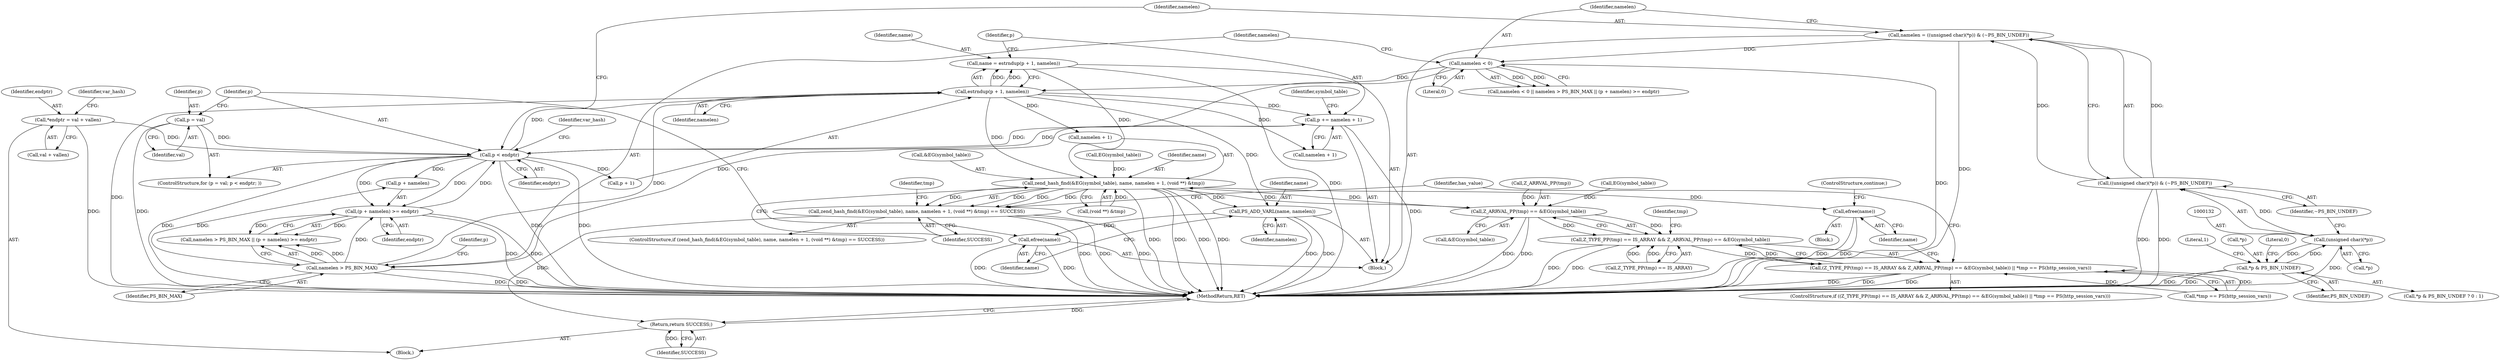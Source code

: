 digraph "1_php-src_8763c6090d627d8bb0ee1d030c30e58f406be9ce?w=1@pointer" {
"1000164" [label="(Call,name = estrndup(p + 1, namelen))"];
"1000166" [label="(Call,estrndup(p + 1, namelen))"];
"1000123" [label="(Call,p < endptr)"];
"1000171" [label="(Call,p += namelen + 1)"];
"1000120" [label="(Call,p = val)"];
"1000145" [label="(Call,(p + namelen) >= endptr)"];
"1000142" [label="(Call,namelen > PS_BIN_MAX)"];
"1000138" [label="(Call,namelen < 0)"];
"1000128" [label="(Call,namelen = ((unsigned char)(*p)) & (~PS_BIN_UNDEF))"];
"1000130" [label="(Call,((unsigned char)(*p)) & (~PS_BIN_UNDEF))"];
"1000131" [label="(Call,(unsigned char)(*p))"];
"1000158" [label="(Call,*p & PS_BIN_UNDEF)"];
"1000108" [label="(Call,*endptr = val + vallen)"];
"1000178" [label="(Call,zend_hash_find(&EG(symbol_table), name, namelen + 1, (void **) &tmp))"];
"1000177" [label="(Call,zend_hash_find(&EG(symbol_table), name, namelen + 1, (void **) &tmp) == SUCCESS)"];
"1000238" [label="(Return,return SUCCESS;)"];
"1000199" [label="(Call,Z_ARRVAL_PP(tmp) == &EG(symbol_table))"];
"1000194" [label="(Call,Z_TYPE_PP(tmp) == IS_ARRAY && Z_ARRVAL_PP(tmp) == &EG(symbol_table))"];
"1000193" [label="(Call,(Z_TYPE_PP(tmp) == IS_ARRAY && Z_ARRVAL_PP(tmp) == &EG(symbol_table)) || *tmp == PS(http_session_vars))"];
"1000211" [label="(Call,efree(name))"];
"1000231" [label="(Call,PS_ADD_VARL(name, namelen))"];
"1000234" [label="(Call,efree(name))"];
"1000193" [label="(Call,(Z_TYPE_PP(tmp) == IS_ARRAY && Z_ARRVAL_PP(tmp) == &EG(symbol_table)) || *tmp == PS(http_session_vars))"];
"1000199" [label="(Call,Z_ARRVAL_PP(tmp) == &EG(symbol_table))"];
"1000142" [label="(Call,namelen > PS_BIN_MAX)"];
"1000118" [label="(Identifier,var_hash)"];
"1000183" [label="(Call,namelen + 1)"];
"1000213" [label="(ControlStructure,continue;)"];
"1000170" [label="(Identifier,namelen)"];
"1000129" [label="(Identifier,namelen)"];
"1000149" [label="(Identifier,endptr)"];
"1000139" [label="(Identifier,namelen)"];
"1000130" [label="(Call,((unsigned char)(*p)) & (~PS_BIN_UNDEF))"];
"1000119" [label="(ControlStructure,for (p = val; p < endptr; ))"];
"1000158" [label="(Call,*p & PS_BIN_UNDEF)"];
"1000161" [label="(Identifier,PS_BIN_UNDEF)"];
"1000211" [label="(Call,efree(name))"];
"1000200" [label="(Call,Z_ARRVAL_PP(tmp))"];
"1000165" [label="(Identifier,name)"];
"1000207" [label="(Identifier,tmp)"];
"1000163" [label="(Literal,1)"];
"1000202" [label="(Call,&EG(symbol_table))"];
"1000235" [label="(Identifier,name)"];
"1000212" [label="(Identifier,name)"];
"1000172" [label="(Identifier,p)"];
"1000159" [label="(Call,*p)"];
"1000162" [label="(Literal,0)"];
"1000203" [label="(Call,EG(symbol_table))"];
"1000120" [label="(Call,p = val)"];
"1000125" [label="(Identifier,endptr)"];
"1000167" [label="(Call,p + 1)"];
"1000143" [label="(Identifier,namelen)"];
"1000157" [label="(Call,*p & PS_BIN_UNDEF ? 0 : 1)"];
"1000180" [label="(Call,EG(symbol_table))"];
"1000171" [label="(Call,p += namelen + 1)"];
"1000122" [label="(Identifier,val)"];
"1000210" [label="(Block,)"];
"1000140" [label="(Literal,0)"];
"1000173" [label="(Call,namelen + 1)"];
"1000144" [label="(Identifier,PS_BIN_MAX)"];
"1000104" [label="(Block,)"];
"1000240" [label="(MethodReturn,RET)"];
"1000237" [label="(Identifier,var_hash)"];
"1000126" [label="(Block,)"];
"1000147" [label="(Identifier,p)"];
"1000186" [label="(Call,(void **) &tmp)"];
"1000141" [label="(Call,namelen > PS_BIN_MAX || (p + namelen) >= endptr)"];
"1000176" [label="(ControlStructure,if (zend_hash_find(&EG(symbol_table), name, namelen + 1, (void **) &tmp) == SUCCESS))"];
"1000110" [label="(Call,val + vallen)"];
"1000215" [label="(Identifier,has_value)"];
"1000181" [label="(Identifier,symbol_table)"];
"1000166" [label="(Call,estrndup(p + 1, namelen))"];
"1000123" [label="(Call,p < endptr)"];
"1000124" [label="(Identifier,p)"];
"1000128" [label="(Call,namelen = ((unsigned char)(*p)) & (~PS_BIN_UNDEF))"];
"1000135" [label="(Identifier,~PS_BIN_UNDEF)"];
"1000233" [label="(Identifier,namelen)"];
"1000133" [label="(Call,*p)"];
"1000192" [label="(ControlStructure,if ((Z_TYPE_PP(tmp) == IS_ARRAY && Z_ARRVAL_PP(tmp) == &EG(symbol_table)) || *tmp == PS(http_session_vars)))"];
"1000194" [label="(Call,Z_TYPE_PP(tmp) == IS_ARRAY && Z_ARRVAL_PP(tmp) == &EG(symbol_table))"];
"1000190" [label="(Identifier,SUCCESS)"];
"1000109" [label="(Identifier,endptr)"];
"1000178" [label="(Call,zend_hash_find(&EG(symbol_table), name, namelen + 1, (void **) &tmp))"];
"1000177" [label="(Call,zend_hash_find(&EG(symbol_table), name, namelen + 1, (void **) &tmp) == SUCCESS)"];
"1000231" [label="(Call,PS_ADD_VARL(name, namelen))"];
"1000138" [label="(Call,namelen < 0)"];
"1000164" [label="(Call,name = estrndup(p + 1, namelen))"];
"1000238" [label="(Return,return SUCCESS;)"];
"1000205" [label="(Call,*tmp == PS(http_session_vars))"];
"1000232" [label="(Identifier,name)"];
"1000131" [label="(Call,(unsigned char)(*p))"];
"1000182" [label="(Identifier,name)"];
"1000234" [label="(Call,efree(name))"];
"1000121" [label="(Identifier,p)"];
"1000137" [label="(Call,namelen < 0 || namelen > PS_BIN_MAX || (p + namelen) >= endptr)"];
"1000179" [label="(Call,&EG(symbol_table))"];
"1000146" [label="(Call,p + namelen)"];
"1000108" [label="(Call,*endptr = val + vallen)"];
"1000197" [label="(Identifier,tmp)"];
"1000239" [label="(Identifier,SUCCESS)"];
"1000195" [label="(Call,Z_TYPE_PP(tmp) == IS_ARRAY)"];
"1000145" [label="(Call,(p + namelen) >= endptr)"];
"1000164" -> "1000126"  [label="AST: "];
"1000164" -> "1000166"  [label="CFG: "];
"1000165" -> "1000164"  [label="AST: "];
"1000166" -> "1000164"  [label="AST: "];
"1000172" -> "1000164"  [label="CFG: "];
"1000164" -> "1000240"  [label="DDG: "];
"1000166" -> "1000164"  [label="DDG: "];
"1000166" -> "1000164"  [label="DDG: "];
"1000164" -> "1000178"  [label="DDG: "];
"1000166" -> "1000170"  [label="CFG: "];
"1000167" -> "1000166"  [label="AST: "];
"1000170" -> "1000166"  [label="AST: "];
"1000166" -> "1000240"  [label="DDG: "];
"1000123" -> "1000166"  [label="DDG: "];
"1000138" -> "1000166"  [label="DDG: "];
"1000142" -> "1000166"  [label="DDG: "];
"1000166" -> "1000171"  [label="DDG: "];
"1000166" -> "1000173"  [label="DDG: "];
"1000166" -> "1000178"  [label="DDG: "];
"1000166" -> "1000183"  [label="DDG: "];
"1000166" -> "1000231"  [label="DDG: "];
"1000123" -> "1000119"  [label="AST: "];
"1000123" -> "1000125"  [label="CFG: "];
"1000124" -> "1000123"  [label="AST: "];
"1000125" -> "1000123"  [label="AST: "];
"1000129" -> "1000123"  [label="CFG: "];
"1000237" -> "1000123"  [label="CFG: "];
"1000123" -> "1000240"  [label="DDG: "];
"1000123" -> "1000240"  [label="DDG: "];
"1000123" -> "1000240"  [label="DDG: "];
"1000171" -> "1000123"  [label="DDG: "];
"1000120" -> "1000123"  [label="DDG: "];
"1000145" -> "1000123"  [label="DDG: "];
"1000108" -> "1000123"  [label="DDG: "];
"1000123" -> "1000145"  [label="DDG: "];
"1000123" -> "1000145"  [label="DDG: "];
"1000123" -> "1000146"  [label="DDG: "];
"1000123" -> "1000167"  [label="DDG: "];
"1000123" -> "1000171"  [label="DDG: "];
"1000171" -> "1000126"  [label="AST: "];
"1000171" -> "1000173"  [label="CFG: "];
"1000172" -> "1000171"  [label="AST: "];
"1000173" -> "1000171"  [label="AST: "];
"1000181" -> "1000171"  [label="CFG: "];
"1000171" -> "1000240"  [label="DDG: "];
"1000120" -> "1000119"  [label="AST: "];
"1000120" -> "1000122"  [label="CFG: "];
"1000121" -> "1000120"  [label="AST: "];
"1000122" -> "1000120"  [label="AST: "];
"1000124" -> "1000120"  [label="CFG: "];
"1000120" -> "1000240"  [label="DDG: "];
"1000145" -> "1000141"  [label="AST: "];
"1000145" -> "1000149"  [label="CFG: "];
"1000146" -> "1000145"  [label="AST: "];
"1000149" -> "1000145"  [label="AST: "];
"1000141" -> "1000145"  [label="CFG: "];
"1000145" -> "1000240"  [label="DDG: "];
"1000145" -> "1000240"  [label="DDG: "];
"1000145" -> "1000141"  [label="DDG: "];
"1000145" -> "1000141"  [label="DDG: "];
"1000142" -> "1000145"  [label="DDG: "];
"1000142" -> "1000141"  [label="AST: "];
"1000142" -> "1000144"  [label="CFG: "];
"1000143" -> "1000142"  [label="AST: "];
"1000144" -> "1000142"  [label="AST: "];
"1000147" -> "1000142"  [label="CFG: "];
"1000141" -> "1000142"  [label="CFG: "];
"1000142" -> "1000240"  [label="DDG: "];
"1000142" -> "1000240"  [label="DDG: "];
"1000142" -> "1000141"  [label="DDG: "];
"1000142" -> "1000141"  [label="DDG: "];
"1000138" -> "1000142"  [label="DDG: "];
"1000142" -> "1000146"  [label="DDG: "];
"1000138" -> "1000137"  [label="AST: "];
"1000138" -> "1000140"  [label="CFG: "];
"1000139" -> "1000138"  [label="AST: "];
"1000140" -> "1000138"  [label="AST: "];
"1000143" -> "1000138"  [label="CFG: "];
"1000137" -> "1000138"  [label="CFG: "];
"1000138" -> "1000240"  [label="DDG: "];
"1000138" -> "1000137"  [label="DDG: "];
"1000138" -> "1000137"  [label="DDG: "];
"1000128" -> "1000138"  [label="DDG: "];
"1000128" -> "1000126"  [label="AST: "];
"1000128" -> "1000130"  [label="CFG: "];
"1000129" -> "1000128"  [label="AST: "];
"1000130" -> "1000128"  [label="AST: "];
"1000139" -> "1000128"  [label="CFG: "];
"1000128" -> "1000240"  [label="DDG: "];
"1000130" -> "1000128"  [label="DDG: "];
"1000130" -> "1000128"  [label="DDG: "];
"1000130" -> "1000135"  [label="CFG: "];
"1000131" -> "1000130"  [label="AST: "];
"1000135" -> "1000130"  [label="AST: "];
"1000130" -> "1000240"  [label="DDG: "];
"1000130" -> "1000240"  [label="DDG: "];
"1000131" -> "1000130"  [label="DDG: "];
"1000131" -> "1000133"  [label="CFG: "];
"1000132" -> "1000131"  [label="AST: "];
"1000133" -> "1000131"  [label="AST: "];
"1000135" -> "1000131"  [label="CFG: "];
"1000131" -> "1000240"  [label="DDG: "];
"1000158" -> "1000131"  [label="DDG: "];
"1000131" -> "1000158"  [label="DDG: "];
"1000158" -> "1000157"  [label="AST: "];
"1000158" -> "1000161"  [label="CFG: "];
"1000159" -> "1000158"  [label="AST: "];
"1000161" -> "1000158"  [label="AST: "];
"1000162" -> "1000158"  [label="CFG: "];
"1000163" -> "1000158"  [label="CFG: "];
"1000158" -> "1000240"  [label="DDG: "];
"1000158" -> "1000240"  [label="DDG: "];
"1000108" -> "1000104"  [label="AST: "];
"1000108" -> "1000110"  [label="CFG: "];
"1000109" -> "1000108"  [label="AST: "];
"1000110" -> "1000108"  [label="AST: "];
"1000118" -> "1000108"  [label="CFG: "];
"1000108" -> "1000240"  [label="DDG: "];
"1000178" -> "1000177"  [label="AST: "];
"1000178" -> "1000186"  [label="CFG: "];
"1000179" -> "1000178"  [label="AST: "];
"1000182" -> "1000178"  [label="AST: "];
"1000183" -> "1000178"  [label="AST: "];
"1000186" -> "1000178"  [label="AST: "];
"1000190" -> "1000178"  [label="CFG: "];
"1000178" -> "1000240"  [label="DDG: "];
"1000178" -> "1000240"  [label="DDG: "];
"1000178" -> "1000240"  [label="DDG: "];
"1000178" -> "1000240"  [label="DDG: "];
"1000178" -> "1000177"  [label="DDG: "];
"1000178" -> "1000177"  [label="DDG: "];
"1000178" -> "1000177"  [label="DDG: "];
"1000178" -> "1000177"  [label="DDG: "];
"1000199" -> "1000178"  [label="DDG: "];
"1000180" -> "1000178"  [label="DDG: "];
"1000186" -> "1000178"  [label="DDG: "];
"1000178" -> "1000199"  [label="DDG: "];
"1000178" -> "1000211"  [label="DDG: "];
"1000178" -> "1000231"  [label="DDG: "];
"1000177" -> "1000176"  [label="AST: "];
"1000177" -> "1000190"  [label="CFG: "];
"1000190" -> "1000177"  [label="AST: "];
"1000197" -> "1000177"  [label="CFG: "];
"1000215" -> "1000177"  [label="CFG: "];
"1000177" -> "1000240"  [label="DDG: "];
"1000177" -> "1000240"  [label="DDG: "];
"1000177" -> "1000240"  [label="DDG: "];
"1000177" -> "1000238"  [label="DDG: "];
"1000238" -> "1000104"  [label="AST: "];
"1000238" -> "1000239"  [label="CFG: "];
"1000239" -> "1000238"  [label="AST: "];
"1000240" -> "1000238"  [label="CFG: "];
"1000238" -> "1000240"  [label="DDG: "];
"1000239" -> "1000238"  [label="DDG: "];
"1000199" -> "1000194"  [label="AST: "];
"1000199" -> "1000202"  [label="CFG: "];
"1000200" -> "1000199"  [label="AST: "];
"1000202" -> "1000199"  [label="AST: "];
"1000194" -> "1000199"  [label="CFG: "];
"1000199" -> "1000240"  [label="DDG: "];
"1000199" -> "1000240"  [label="DDG: "];
"1000199" -> "1000194"  [label="DDG: "];
"1000199" -> "1000194"  [label="DDG: "];
"1000200" -> "1000199"  [label="DDG: "];
"1000203" -> "1000199"  [label="DDG: "];
"1000194" -> "1000193"  [label="AST: "];
"1000194" -> "1000195"  [label="CFG: "];
"1000195" -> "1000194"  [label="AST: "];
"1000207" -> "1000194"  [label="CFG: "];
"1000193" -> "1000194"  [label="CFG: "];
"1000194" -> "1000240"  [label="DDG: "];
"1000194" -> "1000240"  [label="DDG: "];
"1000194" -> "1000193"  [label="DDG: "];
"1000194" -> "1000193"  [label="DDG: "];
"1000195" -> "1000194"  [label="DDG: "];
"1000195" -> "1000194"  [label="DDG: "];
"1000193" -> "1000192"  [label="AST: "];
"1000193" -> "1000205"  [label="CFG: "];
"1000205" -> "1000193"  [label="AST: "];
"1000212" -> "1000193"  [label="CFG: "];
"1000215" -> "1000193"  [label="CFG: "];
"1000193" -> "1000240"  [label="DDG: "];
"1000193" -> "1000240"  [label="DDG: "];
"1000193" -> "1000240"  [label="DDG: "];
"1000205" -> "1000193"  [label="DDG: "];
"1000205" -> "1000193"  [label="DDG: "];
"1000211" -> "1000210"  [label="AST: "];
"1000211" -> "1000212"  [label="CFG: "];
"1000212" -> "1000211"  [label="AST: "];
"1000213" -> "1000211"  [label="CFG: "];
"1000211" -> "1000240"  [label="DDG: "];
"1000211" -> "1000240"  [label="DDG: "];
"1000231" -> "1000126"  [label="AST: "];
"1000231" -> "1000233"  [label="CFG: "];
"1000232" -> "1000231"  [label="AST: "];
"1000233" -> "1000231"  [label="AST: "];
"1000235" -> "1000231"  [label="CFG: "];
"1000231" -> "1000240"  [label="DDG: "];
"1000231" -> "1000240"  [label="DDG: "];
"1000231" -> "1000234"  [label="DDG: "];
"1000234" -> "1000126"  [label="AST: "];
"1000234" -> "1000235"  [label="CFG: "];
"1000235" -> "1000234"  [label="AST: "];
"1000124" -> "1000234"  [label="CFG: "];
"1000234" -> "1000240"  [label="DDG: "];
"1000234" -> "1000240"  [label="DDG: "];
}
